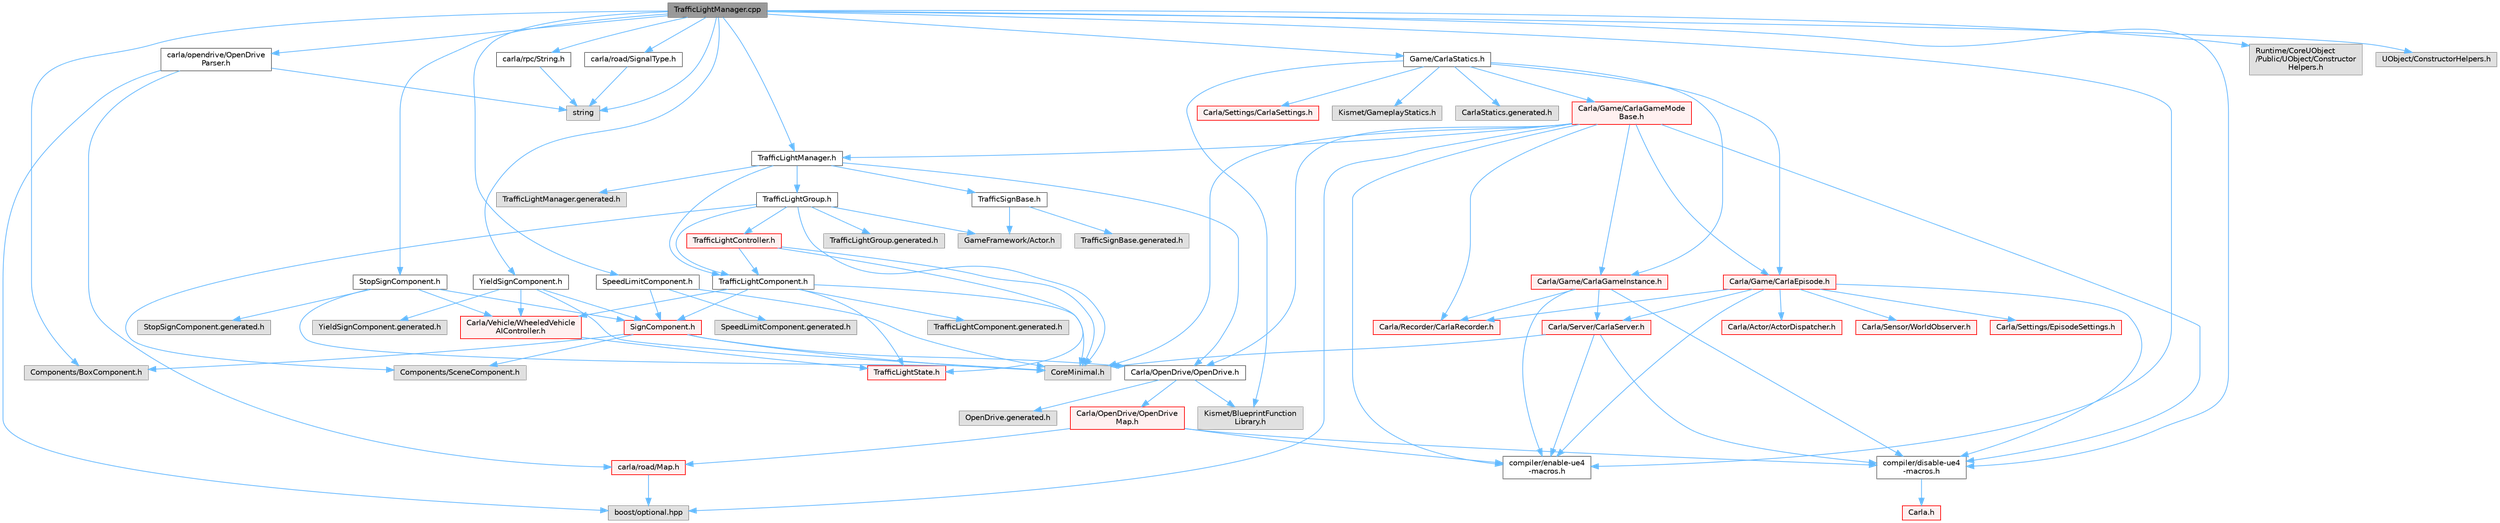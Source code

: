 digraph "TrafficLightManager.cpp"
{
 // INTERACTIVE_SVG=YES
 // LATEX_PDF_SIZE
  bgcolor="transparent";
  edge [fontname=Helvetica,fontsize=10,labelfontname=Helvetica,labelfontsize=10];
  node [fontname=Helvetica,fontsize=10,shape=box,height=0.2,width=0.4];
  Node1 [id="Node000001",label="TrafficLightManager.cpp",height=0.2,width=0.4,color="gray40", fillcolor="grey60", style="filled", fontcolor="black",tooltip=" "];
  Node1 -> Node2 [id="edge1_Node000001_Node000002",color="steelblue1",style="solid",tooltip=" "];
  Node2 [id="Node000002",label="TrafficLightManager.h",height=0.2,width=0.4,color="grey40", fillcolor="white", style="filled",URL="$da/ddb/TrafficLightManager_8h.html",tooltip=" "];
  Node2 -> Node3 [id="edge2_Node000002_Node000003",color="steelblue1",style="solid",tooltip=" "];
  Node3 [id="Node000003",label="TrafficLightComponent.h",height=0.2,width=0.4,color="grey40", fillcolor="white", style="filled",URL="$d8/dde/TrafficLightComponent_8h.html",tooltip=" "];
  Node3 -> Node4 [id="edge3_Node000003_Node000004",color="steelblue1",style="solid",tooltip=" "];
  Node4 [id="Node000004",label="CoreMinimal.h",height=0.2,width=0.4,color="grey60", fillcolor="#E0E0E0", style="filled",tooltip=" "];
  Node3 -> Node5 [id="edge4_Node000003_Node000005",color="steelblue1",style="solid",tooltip=" "];
  Node5 [id="Node000005",label="SignComponent.h",height=0.2,width=0.4,color="red", fillcolor="#FFF0F0", style="filled",URL="$de/d8e/SignComponent_8h.html",tooltip=" "];
  Node5 -> Node4 [id="edge5_Node000005_Node000004",color="steelblue1",style="solid",tooltip=" "];
  Node5 -> Node6 [id="edge6_Node000005_Node000006",color="steelblue1",style="solid",tooltip=" "];
  Node6 [id="Node000006",label="Components/SceneComponent.h",height=0.2,width=0.4,color="grey60", fillcolor="#E0E0E0", style="filled",tooltip=" "];
  Node5 -> Node7 [id="edge7_Node000005_Node000007",color="steelblue1",style="solid",tooltip=" "];
  Node7 [id="Node000007",label="Components/BoxComponent.h",height=0.2,width=0.4,color="grey60", fillcolor="#E0E0E0", style="filled",tooltip=" "];
  Node5 -> Node8 [id="edge8_Node000005_Node000008",color="steelblue1",style="solid",tooltip=" "];
  Node8 [id="Node000008",label="Carla/OpenDrive/OpenDrive.h",height=0.2,width=0.4,color="grey40", fillcolor="white", style="filled",URL="$d1/d9b/Unreal_2CarlaUE4_2Plugins_2Carla_2Source_2Carla_2OpenDrive_2OpenDrive_8h.html",tooltip=" "];
  Node8 -> Node9 [id="edge9_Node000008_Node000009",color="steelblue1",style="solid",tooltip=" "];
  Node9 [id="Node000009",label="Carla/OpenDrive/OpenDrive\lMap.h",height=0.2,width=0.4,color="red", fillcolor="#FFF0F0", style="filled",URL="$d6/d95/OpenDriveMap_8h.html",tooltip=" "];
  Node9 -> Node10 [id="edge10_Node000009_Node000010",color="steelblue1",style="solid",tooltip=" "];
  Node10 [id="Node000010",label="compiler/disable-ue4\l-macros.h",height=0.2,width=0.4,color="grey40", fillcolor="white", style="filled",URL="$d2/d02/disable-ue4-macros_8h.html",tooltip=" "];
  Node10 -> Node11 [id="edge11_Node000010_Node000011",color="steelblue1",style="solid",tooltip=" "];
  Node11 [id="Node000011",label="Carla.h",height=0.2,width=0.4,color="red", fillcolor="#FFF0F0", style="filled",URL="$d7/d7d/Carla_8h.html",tooltip=" "];
  Node9 -> Node15 [id="edge12_Node000009_Node000015",color="steelblue1",style="solid",tooltip=" "];
  Node15 [id="Node000015",label="carla/road/Map.h",height=0.2,width=0.4,color="red", fillcolor="#FFF0F0", style="filled",URL="$df/d64/road_2Map_8h.html",tooltip=" "];
  Node15 -> Node97 [id="edge13_Node000015_Node000097",color="steelblue1",style="solid",tooltip=" "];
  Node97 [id="Node000097",label="boost/optional.hpp",height=0.2,width=0.4,color="grey60", fillcolor="#E0E0E0", style="filled",tooltip=" "];
  Node9 -> Node36 [id="edge14_Node000009_Node000036",color="steelblue1",style="solid",tooltip=" "];
  Node36 [id="Node000036",label="compiler/enable-ue4\l-macros.h",height=0.2,width=0.4,color="grey40", fillcolor="white", style="filled",URL="$d9/da2/enable-ue4-macros_8h.html",tooltip=" "];
  Node8 -> Node99 [id="edge15_Node000008_Node000099",color="steelblue1",style="solid",tooltip=" "];
  Node99 [id="Node000099",label="Kismet/BlueprintFunction\lLibrary.h",height=0.2,width=0.4,color="grey60", fillcolor="#E0E0E0", style="filled",tooltip=" "];
  Node8 -> Node100 [id="edge16_Node000008_Node000100",color="steelblue1",style="solid",tooltip=" "];
  Node100 [id="Node000100",label="OpenDrive.generated.h",height=0.2,width=0.4,color="grey60", fillcolor="#E0E0E0", style="filled",tooltip=" "];
  Node3 -> Node102 [id="edge17_Node000003_Node000102",color="steelblue1",style="solid",tooltip=" "];
  Node102 [id="Node000102",label="TrafficLightState.h",height=0.2,width=0.4,color="red", fillcolor="#FFF0F0", style="filled",URL="$df/d9b/Unreal_2CarlaUE4_2Plugins_2Carla_2Source_2Carla_2Traffic_2TrafficLightState_8h.html",tooltip=" "];
  Node3 -> Node104 [id="edge18_Node000003_Node000104",color="steelblue1",style="solid",tooltip=" "];
  Node104 [id="Node000104",label="Carla/Vehicle/WheeledVehicle\lAIController.h",height=0.2,width=0.4,color="red", fillcolor="#FFF0F0", style="filled",URL="$d2/d29/WheeledVehicleAIController_8h.html",tooltip=" "];
  Node104 -> Node102 [id="edge19_Node000104_Node000102",color="steelblue1",style="solid",tooltip=" "];
  Node3 -> Node110 [id="edge20_Node000003_Node000110",color="steelblue1",style="solid",tooltip=" "];
  Node110 [id="Node000110",label="TrafficLightComponent.generated.h",height=0.2,width=0.4,color="grey60", fillcolor="#E0E0E0", style="filled",tooltip=" "];
  Node2 -> Node111 [id="edge21_Node000002_Node000111",color="steelblue1",style="solid",tooltip=" "];
  Node111 [id="Node000111",label="TrafficLightGroup.h",height=0.2,width=0.4,color="grey40", fillcolor="white", style="filled",URL="$de/da0/TrafficLightGroup_8h.html",tooltip=" "];
  Node111 -> Node4 [id="edge22_Node000111_Node000004",color="steelblue1",style="solid",tooltip=" "];
  Node111 -> Node112 [id="edge23_Node000111_Node000112",color="steelblue1",style="solid",tooltip=" "];
  Node112 [id="Node000112",label="GameFramework/Actor.h",height=0.2,width=0.4,color="grey60", fillcolor="#E0E0E0", style="filled",tooltip=" "];
  Node111 -> Node6 [id="edge24_Node000111_Node000006",color="steelblue1",style="solid",tooltip=" "];
  Node111 -> Node3 [id="edge25_Node000111_Node000003",color="steelblue1",style="solid",tooltip=" "];
  Node111 -> Node113 [id="edge26_Node000111_Node000113",color="steelblue1",style="solid",tooltip=" "];
  Node113 [id="Node000113",label="TrafficLightController.h",height=0.2,width=0.4,color="red", fillcolor="#FFF0F0", style="filled",URL="$dd/d67/TrafficLightController_8h.html",tooltip=" "];
  Node113 -> Node4 [id="edge27_Node000113_Node000004",color="steelblue1",style="solid",tooltip=" "];
  Node113 -> Node102 [id="edge28_Node000113_Node000102",color="steelblue1",style="solid",tooltip=" "];
  Node113 -> Node3 [id="edge29_Node000113_Node000003",color="steelblue1",style="solid",tooltip=" "];
  Node111 -> Node253 [id="edge30_Node000111_Node000253",color="steelblue1",style="solid",tooltip=" "];
  Node253 [id="Node000253",label="TrafficLightGroup.generated.h",height=0.2,width=0.4,color="grey60", fillcolor="#E0E0E0", style="filled",tooltip=" "];
  Node2 -> Node254 [id="edge31_Node000002_Node000254",color="steelblue1",style="solid",tooltip=" "];
  Node254 [id="Node000254",label="TrafficSignBase.h",height=0.2,width=0.4,color="grey40", fillcolor="white", style="filled",URL="$d5/dc5/TrafficSignBase_8h.html",tooltip=" "];
  Node254 -> Node112 [id="edge32_Node000254_Node000112",color="steelblue1",style="solid",tooltip=" "];
  Node254 -> Node255 [id="edge33_Node000254_Node000255",color="steelblue1",style="solid",tooltip=" "];
  Node255 [id="Node000255",label="TrafficSignBase.generated.h",height=0.2,width=0.4,color="grey60", fillcolor="#E0E0E0", style="filled",tooltip=" "];
  Node2 -> Node8 [id="edge34_Node000002_Node000008",color="steelblue1",style="solid",tooltip=" "];
  Node2 -> Node256 [id="edge35_Node000002_Node000256",color="steelblue1",style="solid",tooltip=" "];
  Node256 [id="Node000256",label="TrafficLightManager.generated.h",height=0.2,width=0.4,color="grey60", fillcolor="#E0E0E0", style="filled",tooltip=" "];
  Node1 -> Node257 [id="edge36_Node000001_Node000257",color="steelblue1",style="solid",tooltip=" "];
  Node257 [id="Node000257",label="Game/CarlaStatics.h",height=0.2,width=0.4,color="grey40", fillcolor="white", style="filled",URL="$d9/dc8/CarlaStatics_8h.html",tooltip=" "];
  Node257 -> Node258 [id="edge37_Node000257_Node000258",color="steelblue1",style="solid",tooltip=" "];
  Node258 [id="Node000258",label="Carla/Game/CarlaEpisode.h",height=0.2,width=0.4,color="red", fillcolor="#FFF0F0", style="filled",URL="$de/db8/CarlaEpisode_8h.html",tooltip=" "];
  Node258 -> Node259 [id="edge38_Node000258_Node000259",color="steelblue1",style="solid",tooltip=" "];
  Node259 [id="Node000259",label="Carla/Actor/ActorDispatcher.h",height=0.2,width=0.4,color="red", fillcolor="#FFF0F0", style="filled",URL="$dc/ddc/ActorDispatcher_8h.html",tooltip=" "];
  Node258 -> Node267 [id="edge39_Node000258_Node000267",color="steelblue1",style="solid",tooltip=" "];
  Node267 [id="Node000267",label="Carla/Recorder/CarlaRecorder.h",height=0.2,width=0.4,color="red", fillcolor="#FFF0F0", style="filled",URL="$d9/d6a/CarlaRecorder_8h.html",tooltip=" "];
  Node258 -> Node298 [id="edge40_Node000258_Node000298",color="steelblue1",style="solid",tooltip=" "];
  Node298 [id="Node000298",label="Carla/Sensor/WorldObserver.h",height=0.2,width=0.4,color="red", fillcolor="#FFF0F0", style="filled",URL="$d8/deb/WorldObserver_8h.html",tooltip=" "];
  Node258 -> Node299 [id="edge41_Node000258_Node000299",color="steelblue1",style="solid",tooltip=" "];
  Node299 [id="Node000299",label="Carla/Server/CarlaServer.h",height=0.2,width=0.4,color="red", fillcolor="#FFF0F0", style="filled",URL="$d0/d35/CarlaServer_8h.html",tooltip=" "];
  Node299 -> Node4 [id="edge42_Node000299_Node000004",color="steelblue1",style="solid",tooltip=" "];
  Node299 -> Node10 [id="edge43_Node000299_Node000010",color="steelblue1",style="solid",tooltip=" "];
  Node299 -> Node36 [id="edge44_Node000299_Node000036",color="steelblue1",style="solid",tooltip=" "];
  Node258 -> Node315 [id="edge45_Node000258_Node000315",color="steelblue1",style="solid",tooltip=" "];
  Node315 [id="Node000315",label="Carla/Settings/EpisodeSettings.h",height=0.2,width=0.4,color="red", fillcolor="#FFF0F0", style="filled",URL="$d8/d64/Unreal_2CarlaUE4_2Plugins_2Carla_2Source_2Carla_2Settings_2EpisodeSettings_8h.html",tooltip=" "];
  Node258 -> Node10 [id="edge46_Node000258_Node000010",color="steelblue1",style="solid",tooltip=" "];
  Node258 -> Node36 [id="edge47_Node000258_Node000036",color="steelblue1",style="solid",tooltip=" "];
  Node257 -> Node336 [id="edge48_Node000257_Node000336",color="steelblue1",style="solid",tooltip=" "];
  Node336 [id="Node000336",label="Carla/Game/CarlaGameInstance.h",height=0.2,width=0.4,color="red", fillcolor="#FFF0F0", style="filled",URL="$d2/dba/CarlaGameInstance_8h.html",tooltip=" "];
  Node336 -> Node267 [id="edge49_Node000336_Node000267",color="steelblue1",style="solid",tooltip=" "];
  Node336 -> Node299 [id="edge50_Node000336_Node000299",color="steelblue1",style="solid",tooltip=" "];
  Node336 -> Node10 [id="edge51_Node000336_Node000010",color="steelblue1",style="solid",tooltip=" "];
  Node336 -> Node36 [id="edge52_Node000336_Node000036",color="steelblue1",style="solid",tooltip=" "];
  Node257 -> Node345 [id="edge53_Node000257_Node000345",color="steelblue1",style="solid",tooltip=" "];
  Node345 [id="Node000345",label="Carla/Game/CarlaGameMode\lBase.h",height=0.2,width=0.4,color="red", fillcolor="#FFF0F0", style="filled",URL="$d3/d49/CarlaGameModeBase_8h.html",tooltip=" "];
  Node345 -> Node4 [id="edge54_Node000345_Node000004",color="steelblue1",style="solid",tooltip=" "];
  Node345 -> Node10 [id="edge55_Node000345_Node000010",color="steelblue1",style="solid",tooltip=" "];
  Node345 -> Node97 [id="edge56_Node000345_Node000097",color="steelblue1",style="solid",tooltip=" "];
  Node345 -> Node36 [id="edge57_Node000345_Node000036",color="steelblue1",style="solid",tooltip=" "];
  Node345 -> Node258 [id="edge58_Node000345_Node000258",color="steelblue1",style="solid",tooltip=" "];
  Node345 -> Node336 [id="edge59_Node000345_Node000336",color="steelblue1",style="solid",tooltip=" "];
  Node345 -> Node8 [id="edge60_Node000345_Node000008",color="steelblue1",style="solid",tooltip=" "];
  Node345 -> Node267 [id="edge61_Node000345_Node000267",color="steelblue1",style="solid",tooltip=" "];
  Node345 -> Node2 [id="edge62_Node000345_Node000002",color="steelblue1",style="solid",tooltip=" "];
  Node257 -> Node387 [id="edge63_Node000257_Node000387",color="steelblue1",style="solid",tooltip=" "];
  Node387 [id="Node000387",label="Carla/Settings/CarlaSettings.h",height=0.2,width=0.4,color="red", fillcolor="#FFF0F0", style="filled",URL="$d3/d4e/CarlaSettings_8h.html",tooltip=" "];
  Node257 -> Node389 [id="edge64_Node000257_Node000389",color="steelblue1",style="solid",tooltip=" "];
  Node389 [id="Node000389",label="Kismet/GameplayStatics.h",height=0.2,width=0.4,color="grey60", fillcolor="#E0E0E0", style="filled",tooltip=" "];
  Node257 -> Node99 [id="edge65_Node000257_Node000099",color="steelblue1",style="solid",tooltip=" "];
  Node257 -> Node390 [id="edge66_Node000257_Node000390",color="steelblue1",style="solid",tooltip=" "];
  Node390 [id="Node000390",label="CarlaStatics.generated.h",height=0.2,width=0.4,color="grey60", fillcolor="#E0E0E0", style="filled",tooltip=" "];
  Node1 -> Node391 [id="edge67_Node000001_Node000391",color="steelblue1",style="solid",tooltip=" "];
  Node391 [id="Node000391",label="StopSignComponent.h",height=0.2,width=0.4,color="grey40", fillcolor="white", style="filled",URL="$dc/d8c/StopSignComponent_8h.html",tooltip=" "];
  Node391 -> Node4 [id="edge68_Node000391_Node000004",color="steelblue1",style="solid",tooltip=" "];
  Node391 -> Node5 [id="edge69_Node000391_Node000005",color="steelblue1",style="solid",tooltip=" "];
  Node391 -> Node104 [id="edge70_Node000391_Node000104",color="steelblue1",style="solid",tooltip=" "];
  Node391 -> Node392 [id="edge71_Node000391_Node000392",color="steelblue1",style="solid",tooltip=" "];
  Node392 [id="Node000392",label="StopSignComponent.generated.h",height=0.2,width=0.4,color="grey60", fillcolor="#E0E0E0", style="filled",tooltip=" "];
  Node1 -> Node393 [id="edge72_Node000001_Node000393",color="steelblue1",style="solid",tooltip=" "];
  Node393 [id="Node000393",label="YieldSignComponent.h",height=0.2,width=0.4,color="grey40", fillcolor="white", style="filled",URL="$d6/d4e/YieldSignComponent_8h.html",tooltip=" "];
  Node393 -> Node4 [id="edge73_Node000393_Node000004",color="steelblue1",style="solid",tooltip=" "];
  Node393 -> Node5 [id="edge74_Node000393_Node000005",color="steelblue1",style="solid",tooltip=" "];
  Node393 -> Node104 [id="edge75_Node000393_Node000104",color="steelblue1",style="solid",tooltip=" "];
  Node393 -> Node394 [id="edge76_Node000393_Node000394",color="steelblue1",style="solid",tooltip=" "];
  Node394 [id="Node000394",label="YieldSignComponent.generated.h",height=0.2,width=0.4,color="grey60", fillcolor="#E0E0E0", style="filled",tooltip=" "];
  Node1 -> Node395 [id="edge77_Node000001_Node000395",color="steelblue1",style="solid",tooltip=" "];
  Node395 [id="Node000395",label="SpeedLimitComponent.h",height=0.2,width=0.4,color="grey40", fillcolor="white", style="filled",URL="$d6/d60/SpeedLimitComponent_8h.html",tooltip=" "];
  Node395 -> Node4 [id="edge78_Node000395_Node000004",color="steelblue1",style="solid",tooltip=" "];
  Node395 -> Node5 [id="edge79_Node000395_Node000005",color="steelblue1",style="solid",tooltip=" "];
  Node395 -> Node396 [id="edge80_Node000395_Node000396",color="steelblue1",style="solid",tooltip=" "];
  Node396 [id="Node000396",label="SpeedLimitComponent.generated.h",height=0.2,width=0.4,color="grey60", fillcolor="#E0E0E0", style="filled",tooltip=" "];
  Node1 -> Node7 [id="edge81_Node000001_Node000007",color="steelblue1",style="solid",tooltip=" "];
  Node1 -> Node397 [id="edge82_Node000001_Node000397",color="steelblue1",style="solid",tooltip=" "];
  Node397 [id="Node000397",label="Runtime/CoreUObject\l/Public/UObject/Constructor\lHelpers.h",height=0.2,width=0.4,color="grey60", fillcolor="#E0E0E0", style="filled",tooltip=" "];
  Node1 -> Node398 [id="edge83_Node000001_Node000398",color="steelblue1",style="solid",tooltip=" "];
  Node398 [id="Node000398",label="UObject/ConstructorHelpers.h",height=0.2,width=0.4,color="grey60", fillcolor="#E0E0E0", style="filled",tooltip=" "];
  Node1 -> Node10 [id="edge84_Node000001_Node000010",color="steelblue1",style="solid",tooltip=" "];
  Node1 -> Node131 [id="edge85_Node000001_Node000131",color="steelblue1",style="solid",tooltip=" "];
  Node131 [id="Node000131",label="carla/rpc/String.h",height=0.2,width=0.4,color="grey40", fillcolor="white", style="filled",URL="$d3/d80/rpc_2String_8h.html",tooltip=" "];
  Node131 -> Node54 [id="edge86_Node000131_Node000054",color="steelblue1",style="solid",tooltip=" "];
  Node54 [id="Node000054",label="string",height=0.2,width=0.4,color="grey60", fillcolor="#E0E0E0", style="filled",tooltip=" "];
  Node1 -> Node399 [id="edge87_Node000001_Node000399",color="steelblue1",style="solid",tooltip=" "];
  Node399 [id="Node000399",label="carla/road/SignalType.h",height=0.2,width=0.4,color="grey40", fillcolor="white", style="filled",URL="$d4/d64/SignalType_8h.html",tooltip=" "];
  Node399 -> Node54 [id="edge88_Node000399_Node000054",color="steelblue1",style="solid",tooltip=" "];
  Node1 -> Node400 [id="edge89_Node000001_Node000400",color="steelblue1",style="solid",tooltip=" "];
  Node400 [id="Node000400",label="carla/opendrive/OpenDrive\lParser.h",height=0.2,width=0.4,color="grey40", fillcolor="white", style="filled",URL="$d1/dd9/OpenDriveParser_8h.html",tooltip=" "];
  Node400 -> Node15 [id="edge90_Node000400_Node000015",color="steelblue1",style="solid",tooltip=" "];
  Node400 -> Node97 [id="edge91_Node000400_Node000097",color="steelblue1",style="solid",tooltip=" "];
  Node400 -> Node54 [id="edge92_Node000400_Node000054",color="steelblue1",style="solid",tooltip=" "];
  Node1 -> Node36 [id="edge93_Node000001_Node000036",color="steelblue1",style="solid",tooltip=" "];
  Node1 -> Node54 [id="edge94_Node000001_Node000054",color="steelblue1",style="solid",tooltip=" "];
}
